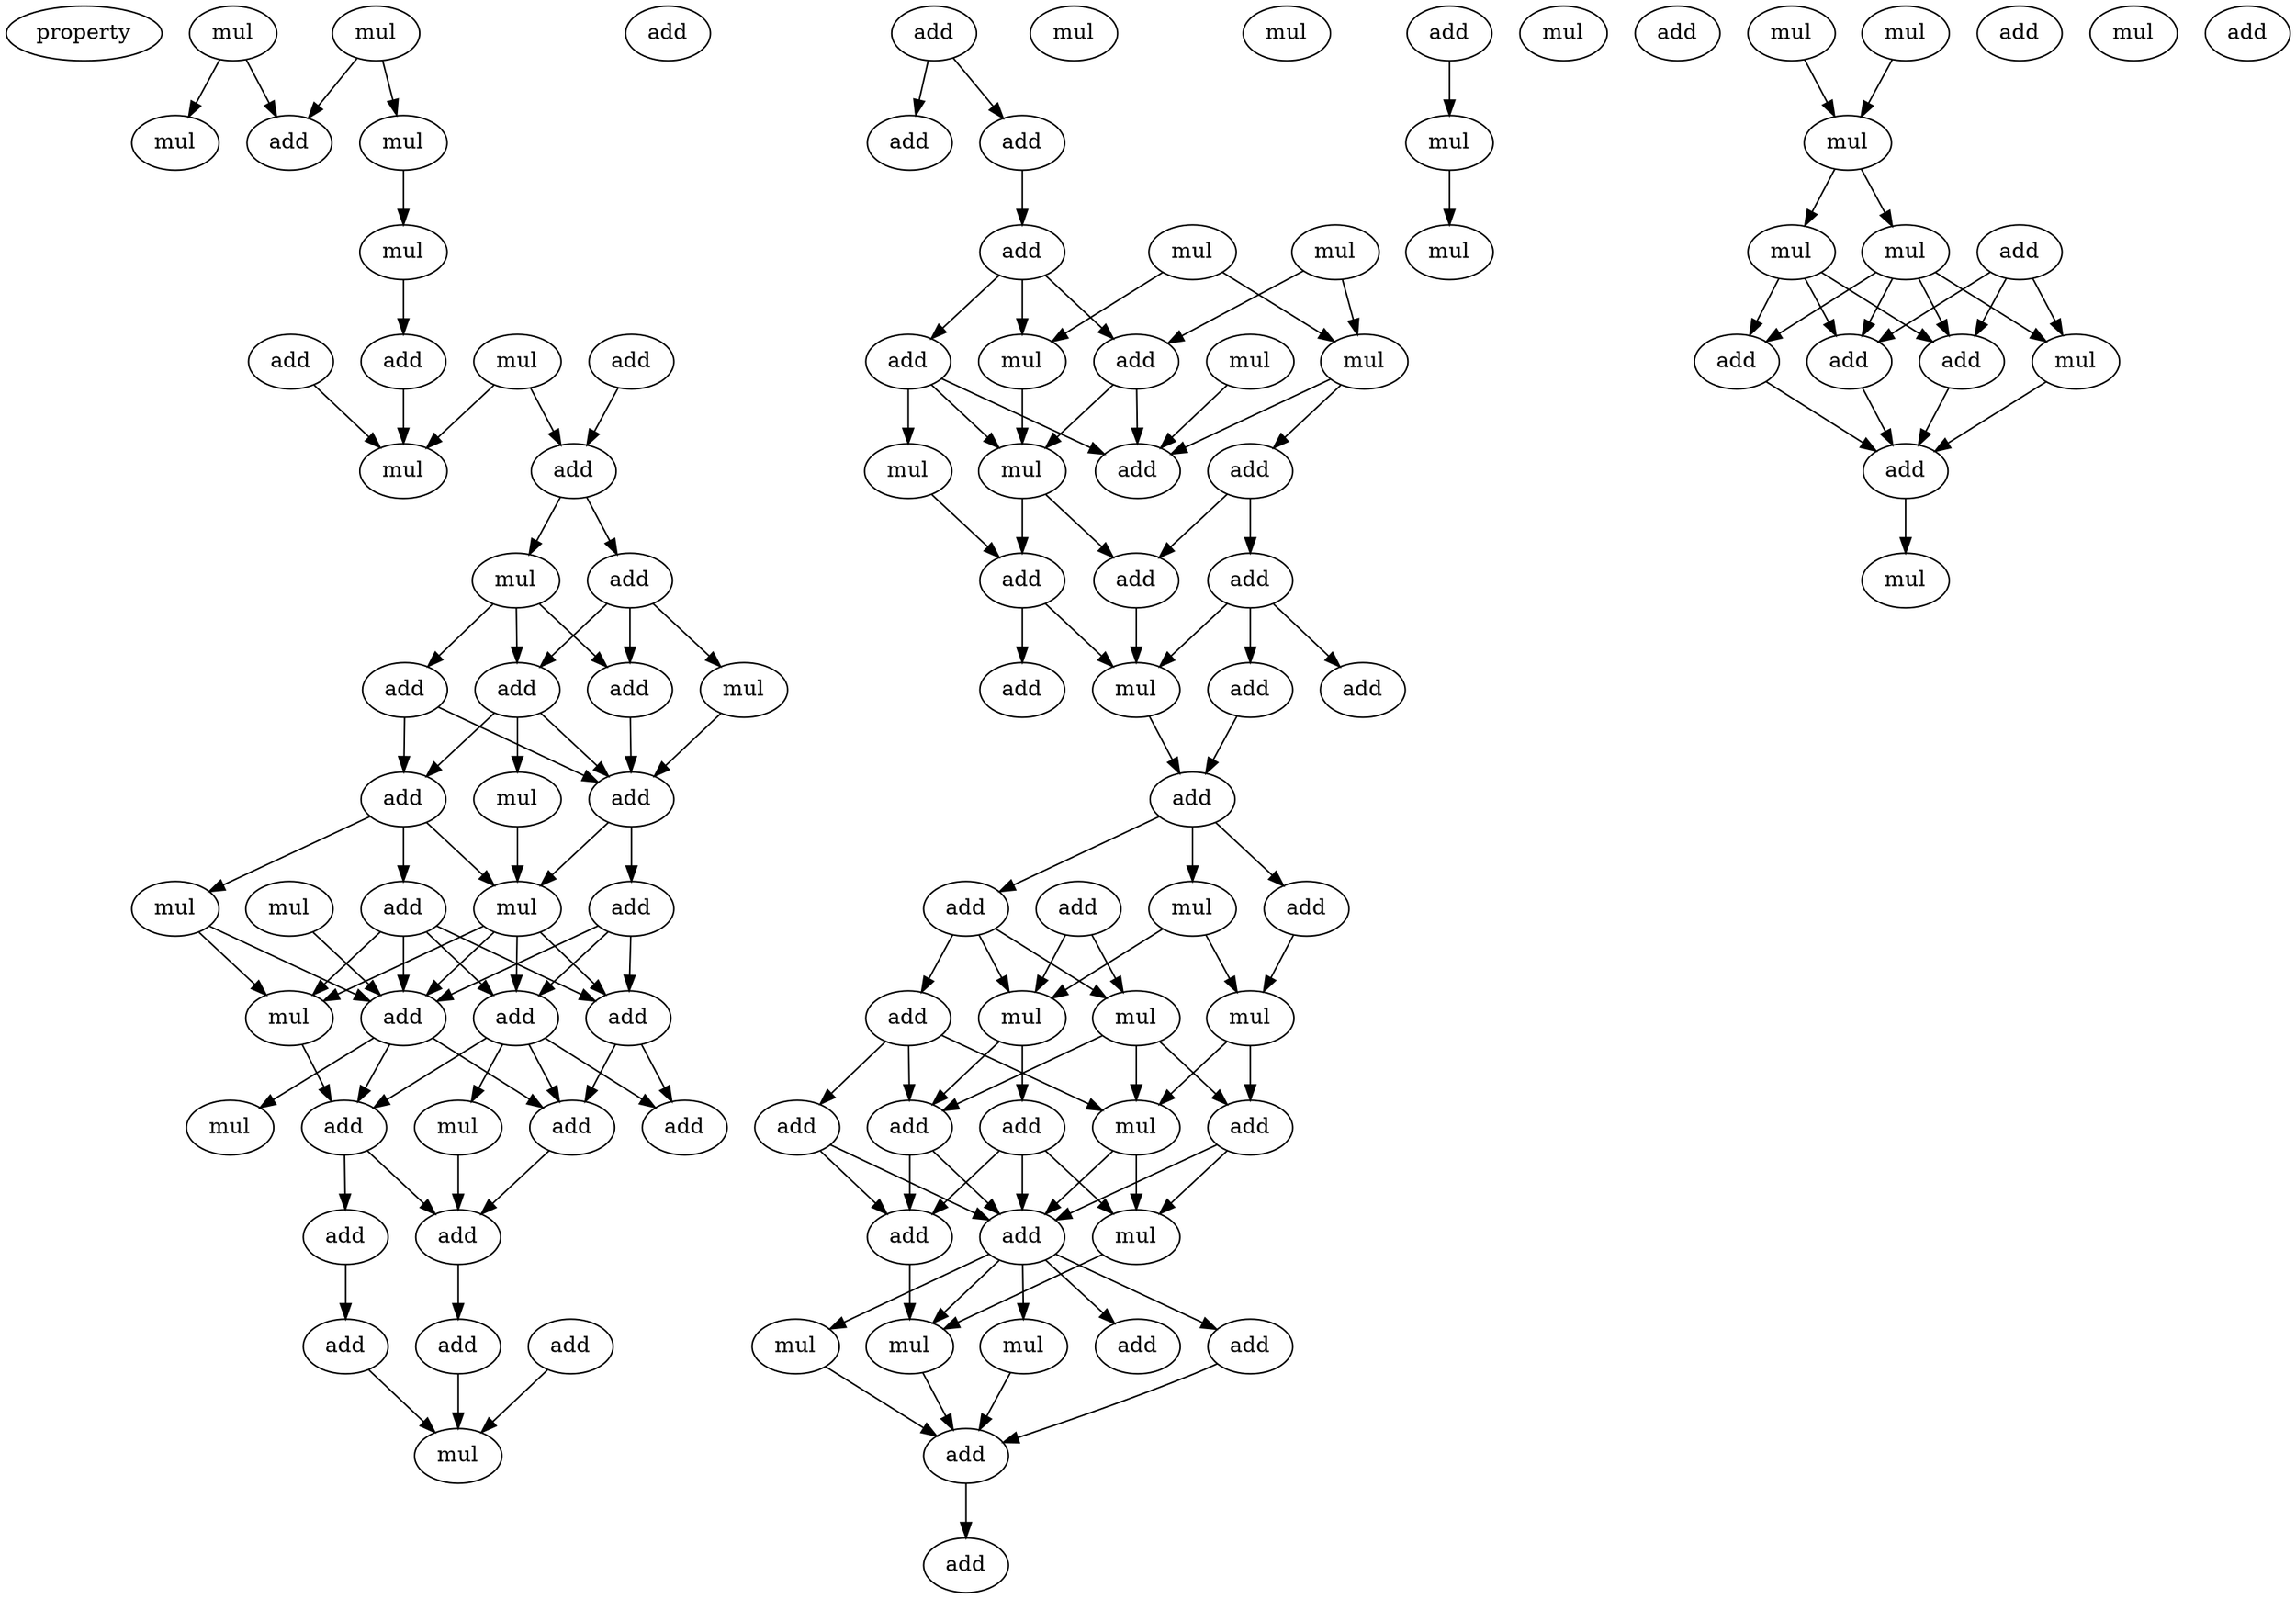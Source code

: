 digraph {
    node [fontcolor=black]
    property [mul=2,lf=1.2]
    0 [ label = mul ];
    1 [ label = mul ];
    2 [ label = mul ];
    3 [ label = mul ];
    4 [ label = add ];
    5 [ label = mul ];
    6 [ label = add ];
    7 [ label = mul ];
    8 [ label = add ];
    9 [ label = add ];
    10 [ label = mul ];
    11 [ label = add ];
    12 [ label = mul ];
    13 [ label = add ];
    14 [ label = add ];
    15 [ label = mul ];
    16 [ label = add ];
    17 [ label = add ];
    18 [ label = add ];
    19 [ label = add ];
    20 [ label = mul ];
    21 [ label = add ];
    22 [ label = mul ];
    23 [ label = mul ];
    24 [ label = add ];
    25 [ label = mul ];
    26 [ label = mul ];
    27 [ label = add ];
    28 [ label = add ];
    29 [ label = add ];
    30 [ label = add ];
    31 [ label = add ];
    32 [ label = mul ];
    33 [ label = mul ];
    34 [ label = add ];
    35 [ label = add ];
    36 [ label = add ];
    37 [ label = add ];
    38 [ label = add ];
    39 [ label = add ];
    40 [ label = mul ];
    41 [ label = add ];
    42 [ label = add ];
    43 [ label = add ];
    44 [ label = add ];
    45 [ label = mul ];
    46 [ label = add ];
    47 [ label = mul ];
    48 [ label = add ];
    49 [ label = mul ];
    50 [ label = mul ];
    51 [ label = add ];
    52 [ label = mul ];
    53 [ label = mul ];
    54 [ label = add ];
    55 [ label = mul ];
    56 [ label = add ];
    57 [ label = add ];
    58 [ label = add ];
    59 [ label = add ];
    60 [ label = add ];
    61 [ label = add ];
    62 [ label = add ];
    63 [ label = mul ];
    64 [ label = add ];
    65 [ label = mul ];
    66 [ label = add ];
    67 [ label = add ];
    68 [ label = add ];
    69 [ label = mul ];
    70 [ label = mul ];
    71 [ label = mul ];
    72 [ label = add ];
    73 [ label = mul ];
    74 [ label = add ];
    75 [ label = add ];
    76 [ label = mul ];
    77 [ label = add ];
    78 [ label = add ];
    79 [ label = mul ];
    80 [ label = add ];
    81 [ label = add ];
    82 [ label = add ];
    83 [ label = mul ];
    84 [ label = add ];
    85 [ label = mul ];
    86 [ label = mul ];
    87 [ label = add ];
    88 [ label = mul ];
    89 [ label = add ];
    90 [ label = mul ];
    91 [ label = add ];
    92 [ label = add ];
    93 [ label = mul ];
    94 [ label = mul ];
    95 [ label = mul ];
    96 [ label = mul ];
    97 [ label = mul ];
    98 [ label = mul ];
    99 [ label = add ];
    100 [ label = mul ];
    101 [ label = add ];
    102 [ label = add ];
    103 [ label = mul ];
    104 [ label = add ];
    105 [ label = add ];
    106 [ label = add ];
    107 [ label = mul ];
    108 [ label = mul ];
    109 [ label = add ];
    0 -> 2 [ name = 0 ];
    0 -> 4 [ name = 1 ];
    1 -> 3 [ name = 2 ];
    1 -> 4 [ name = 3 ];
    3 -> 5 [ name = 4 ];
    5 -> 8 [ name = 5 ];
    6 -> 10 [ name = 6 ];
    7 -> 10 [ name = 7 ];
    7 -> 11 [ name = 8 ];
    8 -> 10 [ name = 9 ];
    9 -> 11 [ name = 10 ];
    11 -> 12 [ name = 11 ];
    11 -> 13 [ name = 12 ];
    12 -> 14 [ name = 13 ];
    12 -> 16 [ name = 14 ];
    12 -> 17 [ name = 15 ];
    13 -> 14 [ name = 16 ];
    13 -> 15 [ name = 17 ];
    13 -> 16 [ name = 18 ];
    14 -> 18 [ name = 19 ];
    14 -> 19 [ name = 20 ];
    14 -> 20 [ name = 21 ];
    15 -> 19 [ name = 22 ];
    16 -> 19 [ name = 23 ];
    17 -> 18 [ name = 24 ];
    17 -> 19 [ name = 25 ];
    18 -> 22 [ name = 26 ];
    18 -> 23 [ name = 27 ];
    18 -> 24 [ name = 28 ];
    19 -> 21 [ name = 29 ];
    19 -> 23 [ name = 30 ];
    20 -> 23 [ name = 31 ];
    21 -> 27 [ name = 32 ];
    21 -> 28 [ name = 33 ];
    21 -> 29 [ name = 34 ];
    22 -> 26 [ name = 35 ];
    22 -> 28 [ name = 36 ];
    23 -> 26 [ name = 37 ];
    23 -> 27 [ name = 38 ];
    23 -> 28 [ name = 39 ];
    23 -> 29 [ name = 40 ];
    24 -> 26 [ name = 41 ];
    24 -> 27 [ name = 42 ];
    24 -> 28 [ name = 43 ];
    24 -> 29 [ name = 44 ];
    25 -> 28 [ name = 45 ];
    26 -> 30 [ name = 46 ];
    27 -> 31 [ name = 47 ];
    27 -> 34 [ name = 48 ];
    28 -> 30 [ name = 49 ];
    28 -> 32 [ name = 50 ];
    28 -> 34 [ name = 51 ];
    29 -> 30 [ name = 52 ];
    29 -> 31 [ name = 53 ];
    29 -> 33 [ name = 54 ];
    29 -> 34 [ name = 55 ];
    30 -> 35 [ name = 56 ];
    30 -> 36 [ name = 57 ];
    33 -> 36 [ name = 58 ];
    34 -> 36 [ name = 59 ];
    35 -> 37 [ name = 60 ];
    36 -> 38 [ name = 61 ];
    37 -> 40 [ name = 62 ];
    38 -> 40 [ name = 63 ];
    39 -> 40 [ name = 64 ];
    42 -> 43 [ name = 65 ];
    42 -> 44 [ name = 66 ];
    44 -> 46 [ name = 67 ];
    45 -> 48 [ name = 68 ];
    45 -> 49 [ name = 69 ];
    46 -> 48 [ name = 70 ];
    46 -> 51 [ name = 71 ];
    46 -> 52 [ name = 72 ];
    47 -> 49 [ name = 73 ];
    47 -> 52 [ name = 74 ];
    48 -> 53 [ name = 75 ];
    48 -> 54 [ name = 76 ];
    49 -> 54 [ name = 77 ];
    49 -> 56 [ name = 78 ];
    50 -> 54 [ name = 79 ];
    51 -> 53 [ name = 80 ];
    51 -> 54 [ name = 81 ];
    51 -> 55 [ name = 82 ];
    52 -> 53 [ name = 83 ];
    53 -> 58 [ name = 84 ];
    53 -> 59 [ name = 85 ];
    55 -> 58 [ name = 86 ];
    56 -> 57 [ name = 87 ];
    56 -> 59 [ name = 88 ];
    57 -> 60 [ name = 89 ];
    57 -> 61 [ name = 90 ];
    57 -> 63 [ name = 91 ];
    58 -> 62 [ name = 92 ];
    58 -> 63 [ name = 93 ];
    59 -> 63 [ name = 94 ];
    61 -> 64 [ name = 95 ];
    63 -> 64 [ name = 96 ];
    64 -> 66 [ name = 97 ];
    64 -> 67 [ name = 98 ];
    64 -> 69 [ name = 99 ];
    66 -> 73 [ name = 100 ];
    67 -> 70 [ name = 101 ];
    67 -> 71 [ name = 102 ];
    67 -> 72 [ name = 103 ];
    68 -> 70 [ name = 104 ];
    68 -> 71 [ name = 105 ];
    69 -> 71 [ name = 106 ];
    69 -> 73 [ name = 107 ];
    70 -> 75 [ name = 108 ];
    70 -> 76 [ name = 109 ];
    70 -> 78 [ name = 110 ];
    71 -> 74 [ name = 111 ];
    71 -> 78 [ name = 112 ];
    72 -> 76 [ name = 113 ];
    72 -> 77 [ name = 114 ];
    72 -> 78 [ name = 115 ];
    73 -> 75 [ name = 116 ];
    73 -> 76 [ name = 117 ];
    74 -> 79 [ name = 118 ];
    74 -> 80 [ name = 119 ];
    74 -> 81 [ name = 120 ];
    75 -> 79 [ name = 121 ];
    75 -> 81 [ name = 122 ];
    76 -> 79 [ name = 123 ];
    76 -> 81 [ name = 124 ];
    77 -> 80 [ name = 125 ];
    77 -> 81 [ name = 126 ];
    78 -> 80 [ name = 127 ];
    78 -> 81 [ name = 128 ];
    79 -> 86 [ name = 129 ];
    80 -> 86 [ name = 130 ];
    81 -> 82 [ name = 131 ];
    81 -> 83 [ name = 132 ];
    81 -> 84 [ name = 133 ];
    81 -> 85 [ name = 134 ];
    81 -> 86 [ name = 135 ];
    82 -> 87 [ name = 136 ];
    83 -> 87 [ name = 137 ];
    85 -> 87 [ name = 138 ];
    86 -> 87 [ name = 139 ];
    87 -> 91 [ name = 140 ];
    89 -> 93 [ name = 141 ];
    93 -> 96 [ name = 142 ];
    94 -> 97 [ name = 143 ];
    95 -> 97 [ name = 144 ];
    97 -> 98 [ name = 145 ];
    97 -> 100 [ name = 146 ];
    98 -> 101 [ name = 147 ];
    98 -> 102 [ name = 148 ];
    98 -> 104 [ name = 149 ];
    99 -> 102 [ name = 150 ];
    99 -> 103 [ name = 151 ];
    99 -> 104 [ name = 152 ];
    100 -> 101 [ name = 153 ];
    100 -> 102 [ name = 154 ];
    100 -> 103 [ name = 155 ];
    100 -> 104 [ name = 156 ];
    101 -> 105 [ name = 157 ];
    102 -> 105 [ name = 158 ];
    103 -> 105 [ name = 159 ];
    104 -> 105 [ name = 160 ];
    105 -> 108 [ name = 161 ];
}
